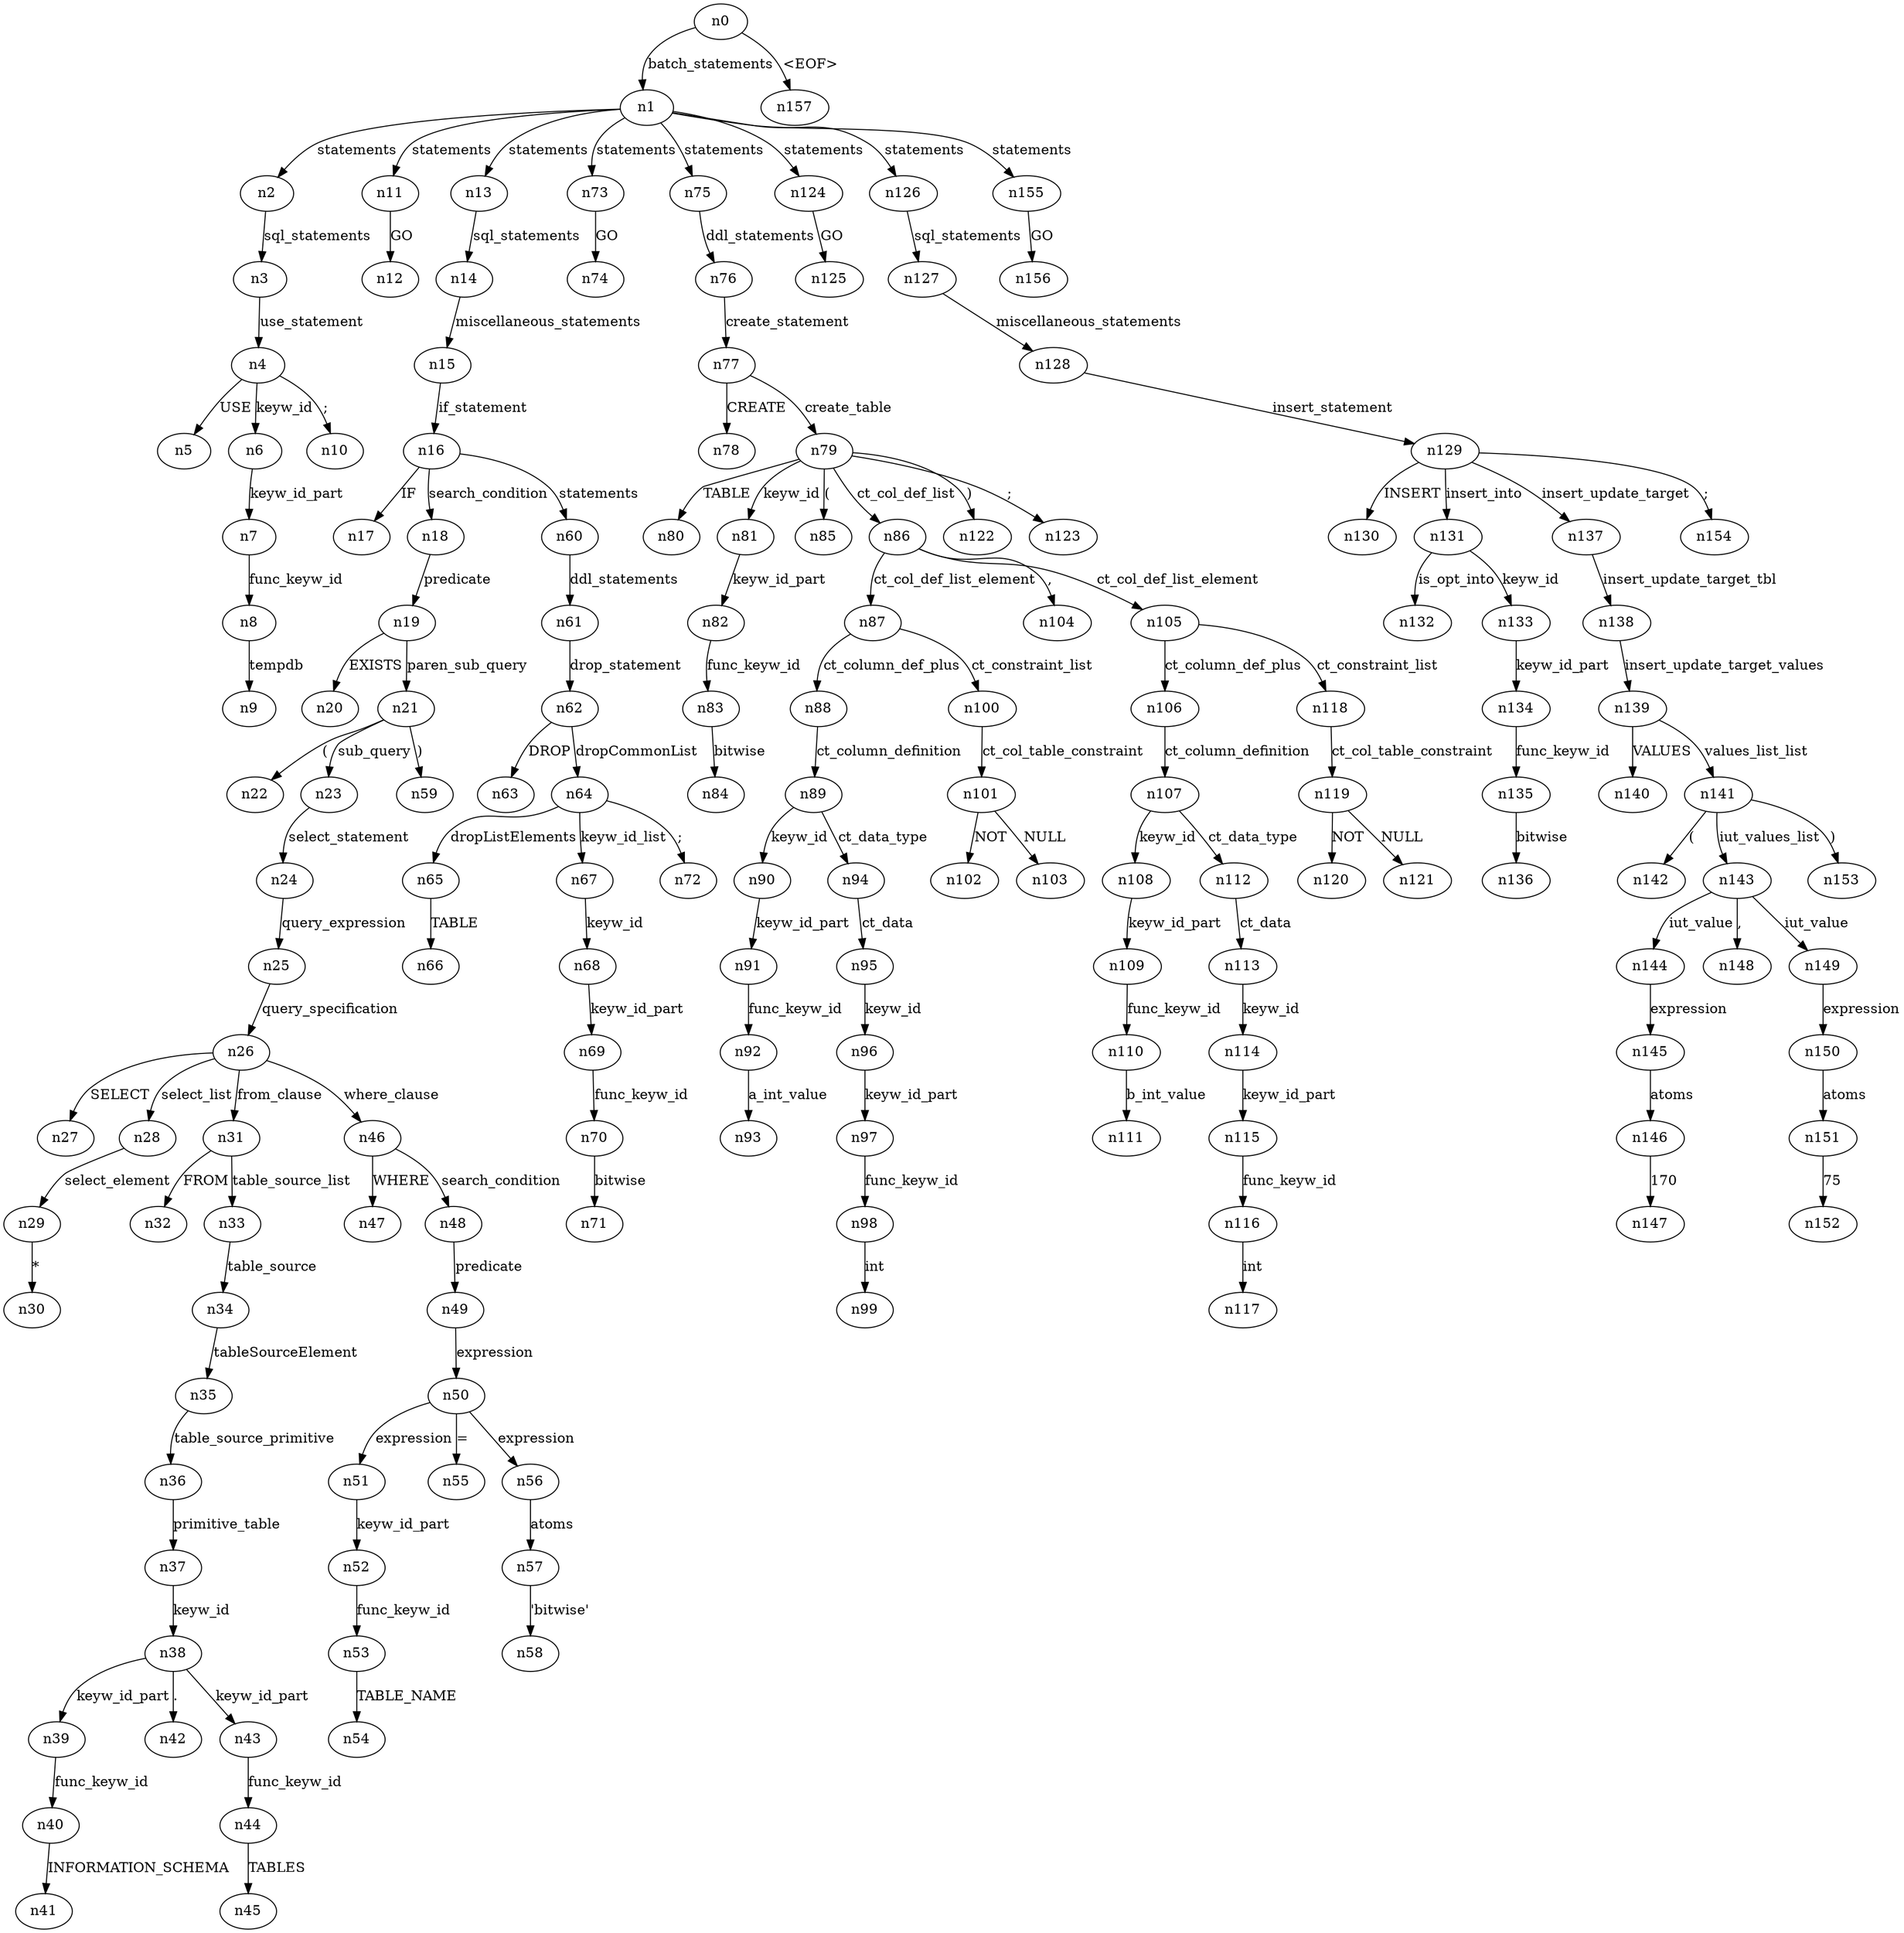 digraph ParseTree {
  n0 -> n1 [label="batch_statements"];
  n1 -> n2 [label="statements"];
  n2 -> n3 [label="sql_statements"];
  n3 -> n4 [label="use_statement"];
  n4 -> n5 [label="USE"];
  n4 -> n6 [label="keyw_id"];
  n6 -> n7 [label="keyw_id_part"];
  n7 -> n8 [label="func_keyw_id"];
  n8 -> n9 [label="tempdb"];
  n4 -> n10 [label=";"];
  n1 -> n11 [label="statements"];
  n11 -> n12 [label="GO"];
  n1 -> n13 [label="statements"];
  n13 -> n14 [label="sql_statements"];
  n14 -> n15 [label="miscellaneous_statements"];
  n15 -> n16 [label="if_statement"];
  n16 -> n17 [label="IF"];
  n16 -> n18 [label="search_condition"];
  n18 -> n19 [label="predicate"];
  n19 -> n20 [label="EXISTS"];
  n19 -> n21 [label="paren_sub_query"];
  n21 -> n22 [label="("];
  n21 -> n23 [label="sub_query"];
  n23 -> n24 [label="select_statement"];
  n24 -> n25 [label="query_expression"];
  n25 -> n26 [label="query_specification"];
  n26 -> n27 [label="SELECT"];
  n26 -> n28 [label="select_list"];
  n28 -> n29 [label="select_element"];
  n29 -> n30 [label="*"];
  n26 -> n31 [label="from_clause"];
  n31 -> n32 [label="FROM"];
  n31 -> n33 [label="table_source_list"];
  n33 -> n34 [label="table_source"];
  n34 -> n35 [label="tableSourceElement"];
  n35 -> n36 [label="table_source_primitive"];
  n36 -> n37 [label="primitive_table"];
  n37 -> n38 [label="keyw_id"];
  n38 -> n39 [label="keyw_id_part"];
  n39 -> n40 [label="func_keyw_id"];
  n40 -> n41 [label="INFORMATION_SCHEMA"];
  n38 -> n42 [label="."];
  n38 -> n43 [label="keyw_id_part"];
  n43 -> n44 [label="func_keyw_id"];
  n44 -> n45 [label="TABLES"];
  n26 -> n46 [label="where_clause"];
  n46 -> n47 [label="WHERE"];
  n46 -> n48 [label="search_condition"];
  n48 -> n49 [label="predicate"];
  n49 -> n50 [label="expression"];
  n50 -> n51 [label="expression"];
  n51 -> n52 [label="keyw_id_part"];
  n52 -> n53 [label="func_keyw_id"];
  n53 -> n54 [label="TABLE_NAME"];
  n50 -> n55 [label="="];
  n50 -> n56 [label="expression"];
  n56 -> n57 [label="atoms"];
  n57 -> n58 [label="'bitwise'"];
  n21 -> n59 [label=")"];
  n16 -> n60 [label="statements"];
  n60 -> n61 [label="ddl_statements"];
  n61 -> n62 [label="drop_statement"];
  n62 -> n63 [label="DROP"];
  n62 -> n64 [label="dropCommonList"];
  n64 -> n65 [label="dropListElements"];
  n65 -> n66 [label="TABLE"];
  n64 -> n67 [label="keyw_id_list"];
  n67 -> n68 [label="keyw_id"];
  n68 -> n69 [label="keyw_id_part"];
  n69 -> n70 [label="func_keyw_id"];
  n70 -> n71 [label="bitwise"];
  n64 -> n72 [label=";"];
  n1 -> n73 [label="statements"];
  n73 -> n74 [label="GO"];
  n1 -> n75 [label="statements"];
  n75 -> n76 [label="ddl_statements"];
  n76 -> n77 [label="create_statement"];
  n77 -> n78 [label="CREATE"];
  n77 -> n79 [label="create_table"];
  n79 -> n80 [label="TABLE"];
  n79 -> n81 [label="keyw_id"];
  n81 -> n82 [label="keyw_id_part"];
  n82 -> n83 [label="func_keyw_id"];
  n83 -> n84 [label="bitwise"];
  n79 -> n85 [label="("];
  n79 -> n86 [label="ct_col_def_list"];
  n86 -> n87 [label="ct_col_def_list_element"];
  n87 -> n88 [label="ct_column_def_plus"];
  n88 -> n89 [label="ct_column_definition"];
  n89 -> n90 [label="keyw_id"];
  n90 -> n91 [label="keyw_id_part"];
  n91 -> n92 [label="func_keyw_id"];
  n92 -> n93 [label="a_int_value"];
  n89 -> n94 [label="ct_data_type"];
  n94 -> n95 [label="ct_data"];
  n95 -> n96 [label="keyw_id"];
  n96 -> n97 [label="keyw_id_part"];
  n97 -> n98 [label="func_keyw_id"];
  n98 -> n99 [label="int"];
  n87 -> n100 [label="ct_constraint_list"];
  n100 -> n101 [label="ct_col_table_constraint"];
  n101 -> n102 [label="NOT"];
  n101 -> n103 [label="NULL"];
  n86 -> n104 [label=","];
  n86 -> n105 [label="ct_col_def_list_element"];
  n105 -> n106 [label="ct_column_def_plus"];
  n106 -> n107 [label="ct_column_definition"];
  n107 -> n108 [label="keyw_id"];
  n108 -> n109 [label="keyw_id_part"];
  n109 -> n110 [label="func_keyw_id"];
  n110 -> n111 [label="b_int_value"];
  n107 -> n112 [label="ct_data_type"];
  n112 -> n113 [label="ct_data"];
  n113 -> n114 [label="keyw_id"];
  n114 -> n115 [label="keyw_id_part"];
  n115 -> n116 [label="func_keyw_id"];
  n116 -> n117 [label="int"];
  n105 -> n118 [label="ct_constraint_list"];
  n118 -> n119 [label="ct_col_table_constraint"];
  n119 -> n120 [label="NOT"];
  n119 -> n121 [label="NULL"];
  n79 -> n122 [label=")"];
  n79 -> n123 [label=";"];
  n1 -> n124 [label="statements"];
  n124 -> n125 [label="GO"];
  n1 -> n126 [label="statements"];
  n126 -> n127 [label="sql_statements"];
  n127 -> n128 [label="miscellaneous_statements"];
  n128 -> n129 [label="insert_statement"];
  n129 -> n130 [label="INSERT"];
  n129 -> n131 [label="insert_into"];
  n131 -> n132 [label="is_opt_into"];
  n131 -> n133 [label="keyw_id"];
  n133 -> n134 [label="keyw_id_part"];
  n134 -> n135 [label="func_keyw_id"];
  n135 -> n136 [label="bitwise"];
  n129 -> n137 [label="insert_update_target"];
  n137 -> n138 [label="insert_update_target_tbl"];
  n138 -> n139 [label="insert_update_target_values"];
  n139 -> n140 [label="VALUES"];
  n139 -> n141 [label="values_list_list"];
  n141 -> n142 [label="("];
  n141 -> n143 [label="iut_values_list"];
  n143 -> n144 [label="iut_value"];
  n144 -> n145 [label="expression"];
  n145 -> n146 [label="atoms"];
  n146 -> n147 [label="170"];
  n143 -> n148 [label=","];
  n143 -> n149 [label="iut_value"];
  n149 -> n150 [label="expression"];
  n150 -> n151 [label="atoms"];
  n151 -> n152 [label="75"];
  n141 -> n153 [label=")"];
  n129 -> n154 [label=";"];
  n1 -> n155 [label="statements"];
  n155 -> n156 [label="GO"];
  n0 -> n157 [label="<EOF>"];
}